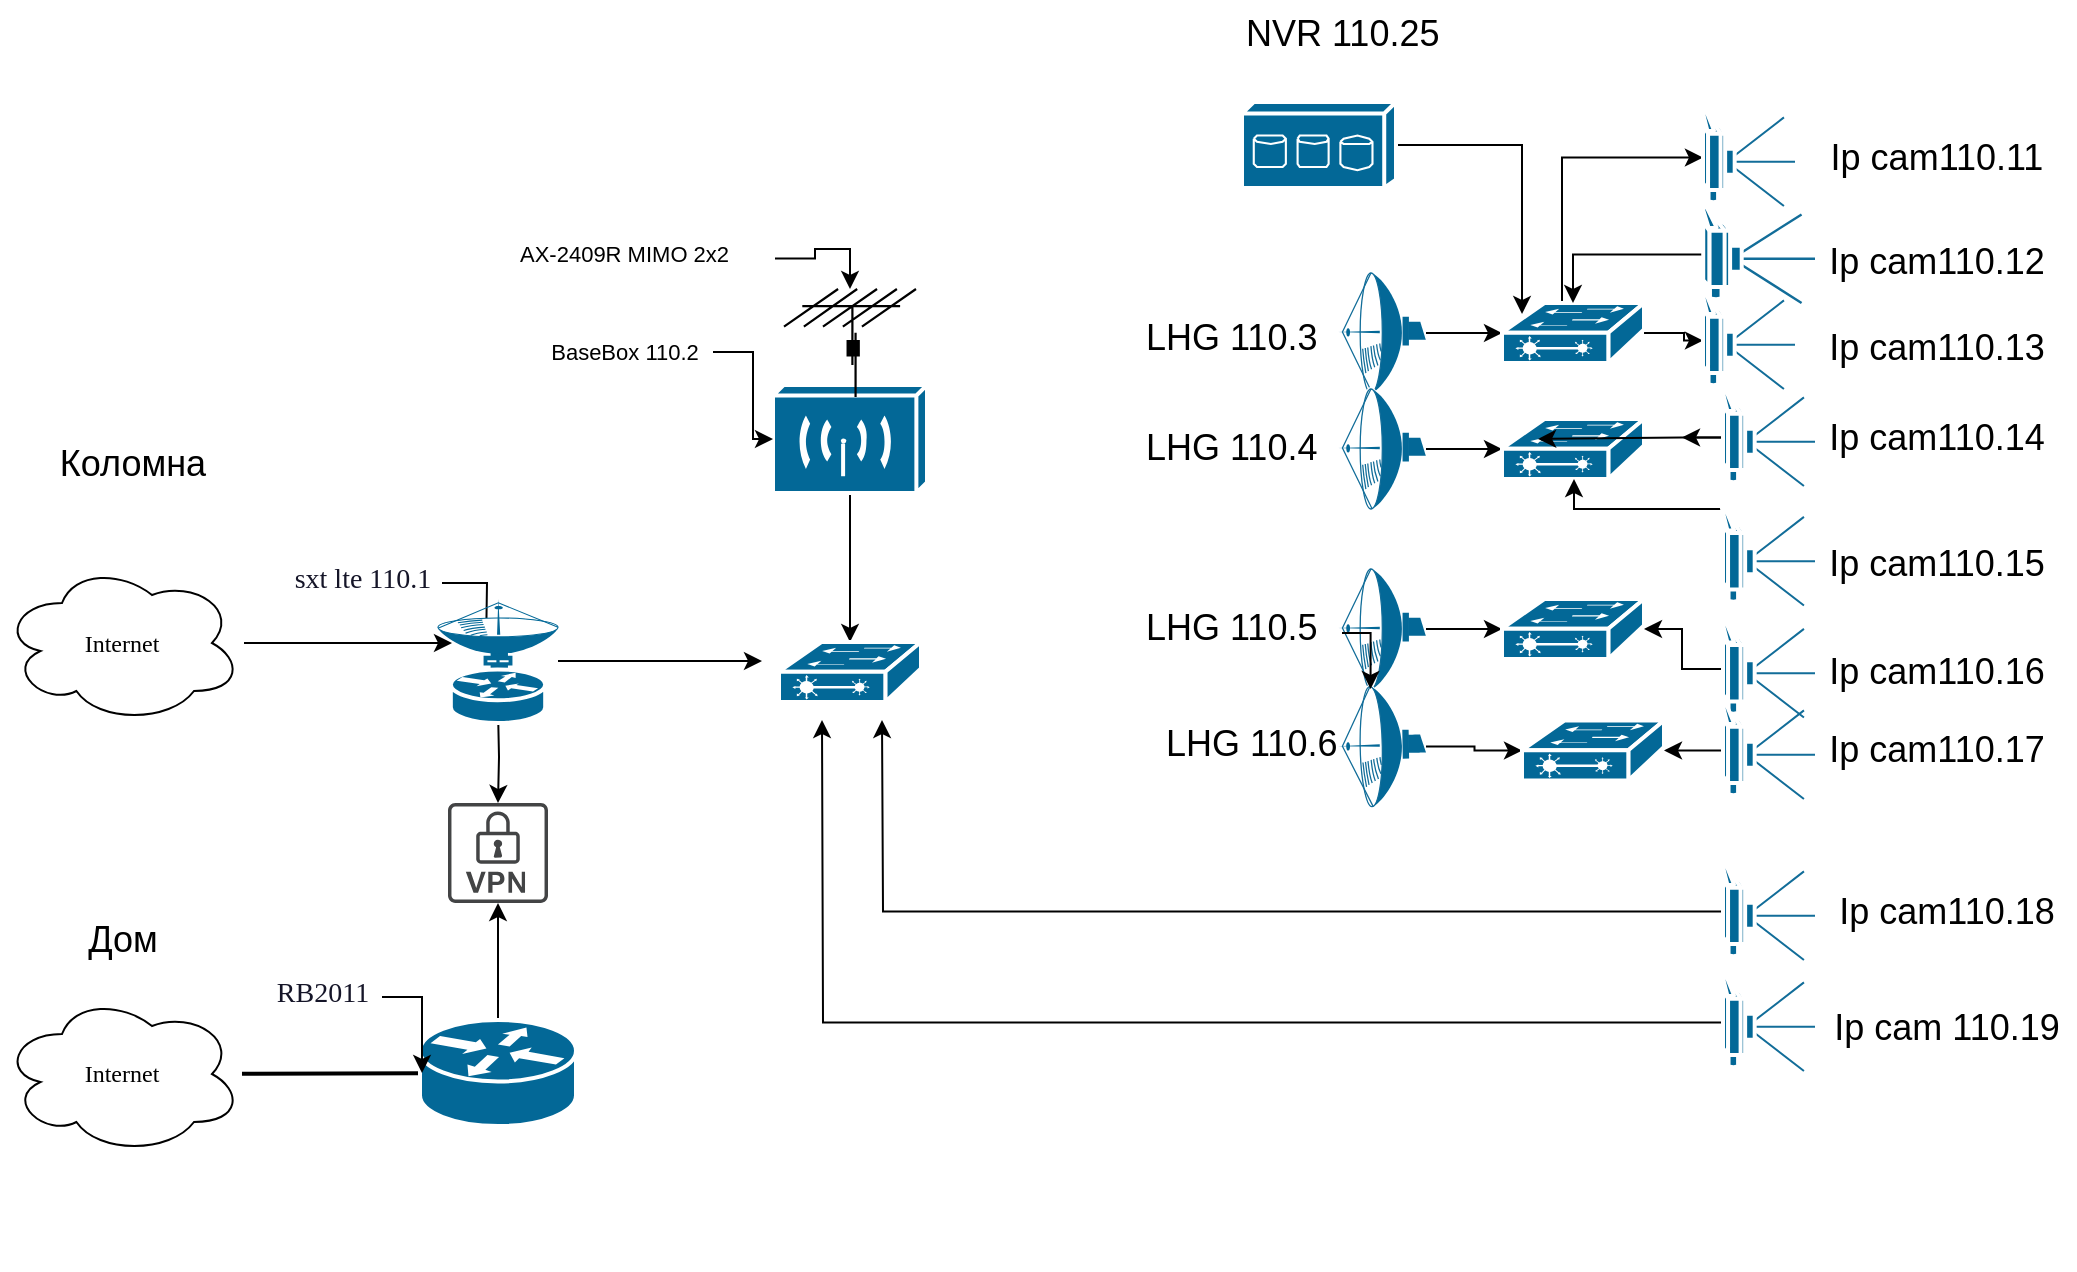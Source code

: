 <mxfile version="16.1.2" type="github">
  <diagram name="Page-1" id="c37626ed-c26b-45fb-9056-f9ebc6bb27b6">
    <mxGraphModel dx="1422" dy="794" grid="1" gridSize="10" guides="1" tooltips="1" connect="1" arrows="1" fold="1" page="1" pageScale="1" pageWidth="1100" pageHeight="850" background="none" math="0" shadow="0">
      <root>
        <mxCell id="0" />
        <mxCell id="1" parent="0" />
        <mxCell id="1c7a67bf8fd3230f-15" value="Internet" style="ellipse;shape=cloud;whiteSpace=wrap;html=1;rounded=0;shadow=0;comic=0;strokeWidth=1;fontFamily=Verdana;fontSize=12;" parent="1" vertex="1">
          <mxGeometry x="10" y="577" width="120" height="80" as="geometry" />
        </mxCell>
        <mxCell id="1c7a67bf8fd3230f-52" style="edgeStyle=none;html=1;labelBackgroundColor=none;startFill=0;endArrow=none;endFill=0;strokeWidth=2;fontFamily=Verdana;fontSize=12;" parent="1" source="1c7a67bf8fd3230f-48" target="1c7a67bf8fd3230f-15" edge="1">
          <mxGeometry relative="1" as="geometry" />
        </mxCell>
        <mxCell id="kIxCgRVE3hWU1zK3YjNe-6" style="edgeStyle=orthogonalEdgeStyle;rounded=0;orthogonalLoop=1;jettySize=auto;html=1;fontSize=14;" edge="1" parent="1" source="1c7a67bf8fd3230f-48" target="kIxCgRVE3hWU1zK3YjNe-4">
          <mxGeometry relative="1" as="geometry" />
        </mxCell>
        <mxCell id="1c7a67bf8fd3230f-48" value="&lt;p&gt;&lt;br&gt;&lt;/p&gt;&lt;p&gt;&lt;br&gt;&lt;/p&gt;" style="shape=mxgraph.cisco.routers.router;html=1;dashed=0;fillColor=#036897;strokeColor=#ffffff;strokeWidth=2;verticalLabelPosition=bottom;verticalAlign=top;rounded=0;shadow=0;comic=0;fontFamily=Verdana;fontSize=12;" parent="1" vertex="1">
          <mxGeometry x="219" y="590" width="78" height="53" as="geometry" />
        </mxCell>
        <mxCell id="kIxCgRVE3hWU1zK3YjNe-3" value="" style="edgeStyle=orthogonalEdgeStyle;rounded=0;orthogonalLoop=1;jettySize=auto;html=1;" edge="1" parent="1" source="kIxCgRVE3hWU1zK3YjNe-2" target="1c7a67bf8fd3230f-48">
          <mxGeometry relative="1" as="geometry" />
        </mxCell>
        <mxCell id="kIxCgRVE3hWU1zK3YjNe-2" value="&lt;h1 class=&quot;Heading Heading_level_1 ProductHeader__title&quot; style=&quot;margin: 0px 0px 10px ; padding: 0px ; border: 0px ; outline: 0px ; font-weight: 400 ; font-family: &amp;#34;ptrootuiwebregular&amp;#34; ; line-height: 40px ; word-break: break-word ; color: rgb(21 , 21 , 40) ; background-color: rgb(255 , 255 , 255)&quot;&gt;&lt;font style=&quot;font-size: 14px&quot;&gt;RB2011&lt;/font&gt;&lt;/h1&gt;" style="text;html=1;align=center;verticalAlign=middle;resizable=0;points=[];autosize=1;strokeColor=none;fillColor=none;" vertex="1" parent="1">
          <mxGeometry x="140" y="548.5" width="60" height="60" as="geometry" />
        </mxCell>
        <mxCell id="kIxCgRVE3hWU1zK3YjNe-4" value="" style="sketch=0;pointerEvents=1;shadow=0;dashed=0;html=1;strokeColor=none;fillColor=#434445;aspect=fixed;labelPosition=center;verticalLabelPosition=bottom;verticalAlign=top;align=center;outlineConnect=0;shape=mxgraph.vvd.vpn;fontSize=14;" vertex="1" parent="1">
          <mxGeometry x="233" y="481.5" width="50" height="50" as="geometry" />
        </mxCell>
        <mxCell id="kIxCgRVE3hWU1zK3YjNe-7" style="edgeStyle=orthogonalEdgeStyle;rounded=0;orthogonalLoop=1;jettySize=auto;html=1;fontSize=14;" edge="1" parent="1" target="kIxCgRVE3hWU1zK3YjNe-4">
          <mxGeometry relative="1" as="geometry">
            <mxPoint x="258" y="434.5" as="sourcePoint" />
          </mxGeometry>
        </mxCell>
        <mxCell id="kIxCgRVE3hWU1zK3YjNe-9" style="edgeStyle=orthogonalEdgeStyle;rounded=0;orthogonalLoop=1;jettySize=auto;html=1;fontSize=14;entryX=0.423;entryY=0.453;entryDx=0;entryDy=0;entryPerimeter=0;" edge="1" parent="1" source="kIxCgRVE3hWU1zK3YjNe-8">
          <mxGeometry relative="1" as="geometry">
            <mxPoint x="251.994" y="405.509" as="targetPoint" />
          </mxGeometry>
        </mxCell>
        <mxCell id="kIxCgRVE3hWU1zK3YjNe-8" value="&lt;h1 class=&quot;Heading Heading_level_1 ProductHeader__title&quot; style=&quot;margin: 0px 0px 10px ; padding: 0px ; border: 0px ; outline: 0px ; font-weight: 400 ; font-family: &amp;#34;ptrootuiwebregular&amp;#34; ; line-height: 40px ; word-break: break-word ; color: rgb(21 , 21 , 40) ; background-color: rgb(255 , 255 , 255)&quot;&gt;&lt;font style=&quot;font-size: 14px&quot;&gt;sxt lte 110.1&lt;/font&gt;&lt;/h1&gt;" style="text;html=1;align=center;verticalAlign=middle;resizable=0;points=[];autosize=1;strokeColor=none;fillColor=none;" vertex="1" parent="1">
          <mxGeometry x="150" y="341.5" width="80" height="60" as="geometry" />
        </mxCell>
        <mxCell id="kIxCgRVE3hWU1zK3YjNe-11" style="edgeStyle=orthogonalEdgeStyle;rounded=0;orthogonalLoop=1;jettySize=auto;html=1;fontSize=14;" edge="1" parent="1">
          <mxGeometry relative="1" as="geometry">
            <mxPoint x="235" y="401.5" as="targetPoint" />
            <mxPoint x="131" y="401.5" as="sourcePoint" />
          </mxGeometry>
        </mxCell>
        <mxCell id="kIxCgRVE3hWU1zK3YjNe-10" value="Internet" style="ellipse;shape=cloud;whiteSpace=wrap;html=1;rounded=0;shadow=0;comic=0;strokeWidth=1;fontFamily=Verdana;fontSize=12;" vertex="1" parent="1">
          <mxGeometry x="10" y="361.5" width="120" height="80" as="geometry" />
        </mxCell>
        <mxCell id="kIxCgRVE3hWU1zK3YjNe-14" style="edgeStyle=orthogonalEdgeStyle;rounded=0;orthogonalLoop=1;jettySize=auto;html=1;fontSize=14;" edge="1" parent="1" source="kIxCgRVE3hWU1zK3YjNe-13" target="kIxCgRVE3hWU1zK3YjNe-21">
          <mxGeometry relative="1" as="geometry">
            <mxPoint x="302.038" y="583.995" as="targetPoint" />
          </mxGeometry>
        </mxCell>
        <mxCell id="kIxCgRVE3hWU1zK3YjNe-13" value="" style="shape=mxgraph.cisco.wireless.wireless_transport;sketch=0;html=1;pointerEvents=1;dashed=0;fillColor=#036897;strokeColor=#ffffff;strokeWidth=2;verticalLabelPosition=bottom;verticalAlign=top;align=center;outlineConnect=0;fontSize=14;" vertex="1" parent="1">
          <mxGeometry x="395.5" y="272.5" width="77" height="54" as="geometry" />
        </mxCell>
        <mxCell id="kIxCgRVE3hWU1zK3YjNe-15" value="" style="shape=mxgraph.cisco.wireless.antenna;sketch=0;html=1;pointerEvents=1;dashed=0;fillColor=#036897;strokeColor=#ffffff;strokeWidth=2;verticalLabelPosition=bottom;verticalAlign=top;align=center;outlineConnect=0;fontSize=14;" vertex="1" parent="1">
          <mxGeometry x="401" y="224.5" width="66" height="54" as="geometry" />
        </mxCell>
        <mxCell id="kIxCgRVE3hWU1zK3YjNe-16" value="&lt;h1 class=&quot;Heading Heading_level_1 ProductHeader__title&quot; style=&quot;margin: 0px 0px 10px ; padding: 0px ; border: 0px ; outline: 0px ; font-weight: 400 ; line-height: 40px ; word-break: break-word ; background-color: rgb(255 , 255 , 255)&quot;&gt;&lt;sub&gt;&lt;font style=&quot;font-size: 11px&quot;&gt;BaseBox 110.2&lt;/font&gt;&lt;/sub&gt;&lt;br&gt;&lt;/h1&gt;" style="text;html=1;align=center;verticalAlign=middle;resizable=0;points=[];autosize=1;strokeColor=none;fillColor=none;" vertex="1" parent="1">
          <mxGeometry x="275.5" y="221" width="90" height="70" as="geometry" />
        </mxCell>
        <mxCell id="kIxCgRVE3hWU1zK3YjNe-17" style="edgeStyle=orthogonalEdgeStyle;rounded=0;orthogonalLoop=1;jettySize=auto;html=1;fontFamily=Helvetica;fontSize=11;fontColor=#000000;" edge="1" parent="1" source="kIxCgRVE3hWU1zK3YjNe-16" target="kIxCgRVE3hWU1zK3YjNe-13">
          <mxGeometry relative="1" as="geometry" />
        </mxCell>
        <mxCell id="kIxCgRVE3hWU1zK3YjNe-20" style="edgeStyle=orthogonalEdgeStyle;rounded=0;orthogonalLoop=1;jettySize=auto;html=1;fontFamily=Helvetica;fontSize=11;fontColor=#000000;" edge="1" parent="1" source="kIxCgRVE3hWU1zK3YjNe-19" target="kIxCgRVE3hWU1zK3YjNe-15">
          <mxGeometry relative="1" as="geometry">
            <mxPoint x="851.5" y="112.5" as="sourcePoint" />
          </mxGeometry>
        </mxCell>
        <mxCell id="kIxCgRVE3hWU1zK3YjNe-19" value="AX-2409R MIMO 2x2" style="text;whiteSpace=wrap;html=1;fontSize=11;fontFamily=Helvetica;fontColor=#000000;" vertex="1" parent="1">
          <mxGeometry x="266.5" y="194.25" width="130" height="30" as="geometry" />
        </mxCell>
        <mxCell id="kIxCgRVE3hWU1zK3YjNe-21" value="" style="shape=mxgraph.cisco.switches.layer_2_remote_switch;sketch=0;html=1;pointerEvents=1;dashed=0;fillColor=#036897;strokeColor=#ffffff;strokeWidth=2;verticalLabelPosition=bottom;verticalAlign=top;align=center;outlineConnect=0;fontFamily=Helvetica;fontSize=11;fontColor=#000000;" vertex="1" parent="1">
          <mxGeometry x="398.5" y="401" width="71" height="30" as="geometry" />
        </mxCell>
        <mxCell id="kIxCgRVE3hWU1zK3YjNe-84" style="edgeStyle=orthogonalEdgeStyle;rounded=0;orthogonalLoop=1;jettySize=auto;html=1;fontFamily=Helvetica;fontSize=18;fontColor=#000000;" edge="1" parent="1" source="kIxCgRVE3hWU1zK3YjNe-23">
          <mxGeometry relative="1" as="geometry">
            <mxPoint x="390" y="410.5" as="targetPoint" />
          </mxGeometry>
        </mxCell>
        <mxCell id="kIxCgRVE3hWU1zK3YjNe-23" value="" style="shape=mxgraph.cisco.wireless.ground_terminal;sketch=0;html=1;pointerEvents=1;dashed=0;fillColor=#036897;strokeColor=#ffffff;strokeWidth=2;verticalLabelPosition=bottom;verticalAlign=top;align=center;outlineConnect=0;fontFamily=Helvetica;fontSize=11;fontColor=#000000;" vertex="1" parent="1">
          <mxGeometry x="228" y="379.5" width="60" height="62" as="geometry" />
        </mxCell>
        <mxCell id="kIxCgRVE3hWU1zK3YjNe-83" style="edgeStyle=orthogonalEdgeStyle;rounded=0;orthogonalLoop=1;jettySize=auto;html=1;fontFamily=Helvetica;fontSize=18;fontColor=#000000;" edge="1" parent="1" source="kIxCgRVE3hWU1zK3YjNe-25">
          <mxGeometry relative="1" as="geometry">
            <mxPoint x="420" y="440" as="targetPoint" />
          </mxGeometry>
        </mxCell>
        <mxCell id="kIxCgRVE3hWU1zK3YjNe-25" value="" style="shape=mxgraph.cisco.computers_and_peripherals.video_camera;sketch=0;html=1;pointerEvents=1;dashed=0;fillColor=#036897;strokeColor=#ffffff;strokeWidth=2;verticalLabelPosition=bottom;verticalAlign=top;align=center;outlineConnect=0;fontFamily=Helvetica;fontSize=11;fontColor=#000000;direction=north;" vertex="1" parent="1">
          <mxGeometry x="870" y="567" width="46.5" height="48.5" as="geometry" />
        </mxCell>
        <mxCell id="kIxCgRVE3hWU1zK3YjNe-27" value="&lt;font style=&quot;font-size: 18px&quot;&gt;Дом&lt;/font&gt;" style="text;html=1;align=center;verticalAlign=middle;resizable=0;points=[];autosize=1;strokeColor=none;fillColor=none;fontSize=11;fontFamily=Helvetica;fontColor=#000000;" vertex="1" parent="1">
          <mxGeometry x="45" y="540" width="50" height="20" as="geometry" />
        </mxCell>
        <mxCell id="kIxCgRVE3hWU1zK3YjNe-28" value="Коломна" style="text;html=1;align=center;verticalAlign=middle;resizable=0;points=[];autosize=1;strokeColor=none;fillColor=none;fontSize=18;fontFamily=Helvetica;fontColor=#000000;" vertex="1" parent="1">
          <mxGeometry x="30" y="296.5" width="90" height="30" as="geometry" />
        </mxCell>
        <mxCell id="kIxCgRVE3hWU1zK3YjNe-29" value="Ip cam 110.19" style="text;html=1;align=center;verticalAlign=middle;resizable=0;points=[];autosize=1;strokeColor=none;fillColor=none;fontSize=18;fontFamily=Helvetica;fontColor=#000000;" vertex="1" parent="1">
          <mxGeometry x="916.5" y="578.5" width="130" height="30" as="geometry" />
        </mxCell>
        <mxCell id="kIxCgRVE3hWU1zK3YjNe-41" style="edgeStyle=orthogonalEdgeStyle;rounded=0;orthogonalLoop=1;jettySize=auto;html=1;fontFamily=Helvetica;fontSize=18;fontColor=#000000;" edge="1" parent="1" source="kIxCgRVE3hWU1zK3YjNe-31" target="kIxCgRVE3hWU1zK3YjNe-36">
          <mxGeometry relative="1" as="geometry" />
        </mxCell>
        <mxCell id="kIxCgRVE3hWU1zK3YjNe-31" value="" style="shape=mxgraph.cisco.wireless.satellite_dish;sketch=0;html=1;pointerEvents=1;dashed=0;fillColor=#036897;strokeColor=#ffffff;strokeWidth=2;verticalLabelPosition=bottom;verticalAlign=top;align=center;outlineConnect=0;fontFamily=Helvetica;fontSize=18;fontColor=#000000;rotation=-90;" vertex="1" parent="1">
          <mxGeometry x="670" y="224.5" width="60" height="44" as="geometry" />
        </mxCell>
        <mxCell id="kIxCgRVE3hWU1zK3YjNe-42" style="edgeStyle=orthogonalEdgeStyle;rounded=0;orthogonalLoop=1;jettySize=auto;html=1;fontFamily=Helvetica;fontSize=18;fontColor=#000000;" edge="1" parent="1" source="kIxCgRVE3hWU1zK3YjNe-32" target="kIxCgRVE3hWU1zK3YjNe-37">
          <mxGeometry relative="1" as="geometry" />
        </mxCell>
        <mxCell id="kIxCgRVE3hWU1zK3YjNe-32" value="" style="shape=mxgraph.cisco.wireless.satellite_dish;sketch=0;html=1;pointerEvents=1;dashed=0;fillColor=#036897;strokeColor=#ffffff;strokeWidth=2;verticalLabelPosition=bottom;verticalAlign=top;align=center;outlineConnect=0;fontFamily=Helvetica;fontSize=18;fontColor=#000000;rotation=-90;" vertex="1" parent="1">
          <mxGeometry x="670" y="282.5" width="60" height="44" as="geometry" />
        </mxCell>
        <mxCell id="kIxCgRVE3hWU1zK3YjNe-43" style="edgeStyle=orthogonalEdgeStyle;rounded=0;orthogonalLoop=1;jettySize=auto;html=1;fontFamily=Helvetica;fontSize=18;fontColor=#000000;" edge="1" parent="1" source="kIxCgRVE3hWU1zK3YjNe-33" target="kIxCgRVE3hWU1zK3YjNe-38">
          <mxGeometry relative="1" as="geometry" />
        </mxCell>
        <mxCell id="kIxCgRVE3hWU1zK3YjNe-33" value="" style="shape=mxgraph.cisco.wireless.satellite_dish;sketch=0;html=1;pointerEvents=1;dashed=0;fillColor=#036897;strokeColor=#ffffff;strokeWidth=2;verticalLabelPosition=bottom;verticalAlign=top;align=center;outlineConnect=0;fontFamily=Helvetica;fontSize=18;fontColor=#000000;rotation=-90;" vertex="1" parent="1">
          <mxGeometry x="670" y="372.5" width="60" height="44" as="geometry" />
        </mxCell>
        <mxCell id="kIxCgRVE3hWU1zK3YjNe-44" style="edgeStyle=orthogonalEdgeStyle;rounded=0;orthogonalLoop=1;jettySize=auto;html=1;fontFamily=Helvetica;fontSize=18;fontColor=#000000;" edge="1" parent="1" source="kIxCgRVE3hWU1zK3YjNe-34" target="kIxCgRVE3hWU1zK3YjNe-39">
          <mxGeometry relative="1" as="geometry" />
        </mxCell>
        <mxCell id="kIxCgRVE3hWU1zK3YjNe-34" value="" style="shape=mxgraph.cisco.wireless.satellite_dish;sketch=0;html=1;pointerEvents=1;dashed=0;fillColor=#036897;strokeColor=#ffffff;strokeWidth=2;verticalLabelPosition=bottom;verticalAlign=top;align=center;outlineConnect=0;fontFamily=Helvetica;fontSize=18;fontColor=#000000;rotation=-91;" vertex="1" parent="1">
          <mxGeometry x="670" y="431.25" width="60" height="44" as="geometry" />
        </mxCell>
        <mxCell id="kIxCgRVE3hWU1zK3YjNe-73" style="edgeStyle=orthogonalEdgeStyle;rounded=0;orthogonalLoop=1;jettySize=auto;html=1;entryX=0.5;entryY=0.01;entryDx=0;entryDy=0;entryPerimeter=0;fontFamily=Helvetica;fontSize=18;fontColor=#000000;" edge="1" parent="1" source="kIxCgRVE3hWU1zK3YjNe-36" target="kIxCgRVE3hWU1zK3YjNe-56">
          <mxGeometry relative="1" as="geometry" />
        </mxCell>
        <mxCell id="kIxCgRVE3hWU1zK3YjNe-74" style="edgeStyle=orthogonalEdgeStyle;rounded=0;orthogonalLoop=1;jettySize=auto;html=1;fontFamily=Helvetica;fontSize=18;fontColor=#000000;entryX=0.5;entryY=0.01;entryDx=0;entryDy=0;entryPerimeter=0;" edge="1" parent="1" source="kIxCgRVE3hWU1zK3YjNe-36" target="kIxCgRVE3hWU1zK3YjNe-54">
          <mxGeometry relative="1" as="geometry">
            <mxPoint x="800" y="154.5" as="targetPoint" />
            <Array as="points">
              <mxPoint x="790" y="158.5" />
            </Array>
          </mxGeometry>
        </mxCell>
        <mxCell id="kIxCgRVE3hWU1zK3YjNe-36" value="" style="shape=mxgraph.cisco.switches.layer_2_remote_switch;sketch=0;html=1;pointerEvents=1;dashed=0;fillColor=#036897;strokeColor=#ffffff;strokeWidth=2;verticalLabelPosition=bottom;verticalAlign=top;align=center;outlineConnect=0;fontFamily=Helvetica;fontSize=11;fontColor=#000000;" vertex="1" parent="1">
          <mxGeometry x="760" y="231.5" width="71" height="30" as="geometry" />
        </mxCell>
        <mxCell id="kIxCgRVE3hWU1zK3YjNe-37" value="" style="shape=mxgraph.cisco.switches.layer_2_remote_switch;sketch=0;html=1;pointerEvents=1;dashed=0;fillColor=#036897;strokeColor=#ffffff;strokeWidth=2;verticalLabelPosition=bottom;verticalAlign=top;align=center;outlineConnect=0;fontFamily=Helvetica;fontSize=11;fontColor=#000000;" vertex="1" parent="1">
          <mxGeometry x="760" y="289.5" width="71" height="30" as="geometry" />
        </mxCell>
        <mxCell id="kIxCgRVE3hWU1zK3YjNe-38" value="" style="shape=mxgraph.cisco.switches.layer_2_remote_switch;sketch=0;html=1;pointerEvents=1;dashed=0;fillColor=#036897;strokeColor=#ffffff;strokeWidth=2;verticalLabelPosition=bottom;verticalAlign=top;align=center;outlineConnect=0;fontFamily=Helvetica;fontSize=11;fontColor=#000000;" vertex="1" parent="1">
          <mxGeometry x="760" y="379.5" width="71" height="30" as="geometry" />
        </mxCell>
        <mxCell id="kIxCgRVE3hWU1zK3YjNe-39" value="" style="shape=mxgraph.cisco.switches.layer_2_remote_switch;sketch=0;html=1;pointerEvents=1;dashed=0;fillColor=#036897;strokeColor=#ffffff;strokeWidth=2;verticalLabelPosition=bottom;verticalAlign=top;align=center;outlineConnect=0;fontFamily=Helvetica;fontSize=11;fontColor=#000000;" vertex="1" parent="1">
          <mxGeometry x="770" y="440.25" width="71" height="30" as="geometry" />
        </mxCell>
        <mxCell id="kIxCgRVE3hWU1zK3YjNe-46" value="LHG 110.3" style="text;whiteSpace=wrap;html=1;fontSize=18;fontFamily=Helvetica;fontColor=#000000;" vertex="1" parent="1">
          <mxGeometry x="580" y="231.5" width="110" height="40" as="geometry" />
        </mxCell>
        <mxCell id="kIxCgRVE3hWU1zK3YjNe-49" value="LHG 110.4" style="text;whiteSpace=wrap;html=1;fontSize=18;fontFamily=Helvetica;fontColor=#000000;" vertex="1" parent="1">
          <mxGeometry x="580" y="286.5" width="100" height="40" as="geometry" />
        </mxCell>
        <mxCell id="kIxCgRVE3hWU1zK3YjNe-79" style="edgeStyle=orthogonalEdgeStyle;rounded=0;orthogonalLoop=1;jettySize=auto;html=1;exitX=1;exitY=0.5;exitDx=0;exitDy=0;entryX=0;entryY=0.37;entryDx=0;entryDy=0;entryPerimeter=0;fontFamily=Helvetica;fontSize=18;fontColor=#000000;" edge="1" parent="1" source="kIxCgRVE3hWU1zK3YjNe-51" target="kIxCgRVE3hWU1zK3YjNe-33">
          <mxGeometry relative="1" as="geometry" />
        </mxCell>
        <mxCell id="kIxCgRVE3hWU1zK3YjNe-51" value="LHG 110.5" style="text;whiteSpace=wrap;html=1;fontSize=18;fontFamily=Helvetica;fontColor=#000000;" vertex="1" parent="1">
          <mxGeometry x="580" y="376.5" width="100" height="40" as="geometry" />
        </mxCell>
        <mxCell id="kIxCgRVE3hWU1zK3YjNe-52" value="LHG 110.6" style="text;whiteSpace=wrap;html=1;fontSize=18;fontFamily=Helvetica;fontColor=#000000;" vertex="1" parent="1">
          <mxGeometry x="590" y="435.25" width="100" height="40" as="geometry" />
        </mxCell>
        <mxCell id="kIxCgRVE3hWU1zK3YjNe-54" value="" style="shape=mxgraph.cisco.computers_and_peripherals.video_camera;sketch=0;html=1;pointerEvents=1;dashed=0;fillColor=#036897;strokeColor=#ffffff;strokeWidth=2;verticalLabelPosition=bottom;verticalAlign=top;align=center;outlineConnect=0;fontFamily=Helvetica;fontSize=11;fontColor=#000000;direction=north;" vertex="1" parent="1">
          <mxGeometry x="860" y="134.5" width="46.5" height="48.5" as="geometry" />
        </mxCell>
        <mxCell id="kIxCgRVE3hWU1zK3YjNe-75" style="edgeStyle=orthogonalEdgeStyle;rounded=0;orthogonalLoop=1;jettySize=auto;html=1;entryX=0.5;entryY=0;entryDx=0;entryDy=0;entryPerimeter=0;fontFamily=Helvetica;fontSize=18;fontColor=#000000;" edge="1" parent="1" source="kIxCgRVE3hWU1zK3YjNe-55" target="kIxCgRVE3hWU1zK3YjNe-36">
          <mxGeometry relative="1" as="geometry" />
        </mxCell>
        <mxCell id="kIxCgRVE3hWU1zK3YjNe-55" value="" style="shape=mxgraph.cisco.computers_and_peripherals.video_camera;sketch=0;html=1;pointerEvents=1;dashed=0;fillColor=#036897;strokeColor=#ffffff;strokeWidth=2;verticalLabelPosition=bottom;verticalAlign=top;align=center;outlineConnect=0;fontFamily=Helvetica;fontSize=11;fontColor=#000000;direction=north;" vertex="1" parent="1">
          <mxGeometry x="860" y="183" width="56.5" height="48.5" as="geometry" />
        </mxCell>
        <mxCell id="kIxCgRVE3hWU1zK3YjNe-56" value="" style="shape=mxgraph.cisco.computers_and_peripherals.video_camera;sketch=0;html=1;pointerEvents=1;dashed=0;fillColor=#036897;strokeColor=#ffffff;strokeWidth=2;verticalLabelPosition=bottom;verticalAlign=top;align=center;outlineConnect=0;fontFamily=Helvetica;fontSize=11;fontColor=#000000;direction=north;" vertex="1" parent="1">
          <mxGeometry x="860" y="226" width="46.5" height="48.5" as="geometry" />
        </mxCell>
        <mxCell id="kIxCgRVE3hWU1zK3YjNe-76" value="" style="edgeStyle=orthogonalEdgeStyle;rounded=0;orthogonalLoop=1;jettySize=auto;html=1;fontFamily=Helvetica;fontSize=18;fontColor=#000000;" edge="1" parent="1" source="kIxCgRVE3hWU1zK3YjNe-57">
          <mxGeometry relative="1" as="geometry">
            <mxPoint x="850" y="298.5" as="targetPoint" />
          </mxGeometry>
        </mxCell>
        <mxCell id="kIxCgRVE3hWU1zK3YjNe-78" style="edgeStyle=orthogonalEdgeStyle;rounded=0;orthogonalLoop=1;jettySize=auto;html=1;entryX=0.254;entryY=0.333;entryDx=0;entryDy=0;entryPerimeter=0;fontFamily=Helvetica;fontSize=18;fontColor=#000000;" edge="1" parent="1" source="kIxCgRVE3hWU1zK3YjNe-57" target="kIxCgRVE3hWU1zK3YjNe-37">
          <mxGeometry relative="1" as="geometry" />
        </mxCell>
        <mxCell id="kIxCgRVE3hWU1zK3YjNe-57" value="" style="shape=mxgraph.cisco.computers_and_peripherals.video_camera;sketch=0;html=1;pointerEvents=1;dashed=0;fillColor=#036897;strokeColor=#ffffff;strokeWidth=2;verticalLabelPosition=bottom;verticalAlign=top;align=center;outlineConnect=0;fontFamily=Helvetica;fontSize=11;fontColor=#000000;direction=north;" vertex="1" parent="1">
          <mxGeometry x="870" y="274.5" width="46.5" height="48.5" as="geometry" />
        </mxCell>
        <mxCell id="kIxCgRVE3hWU1zK3YjNe-77" style="edgeStyle=orthogonalEdgeStyle;rounded=0;orthogonalLoop=1;jettySize=auto;html=1;fontFamily=Helvetica;fontSize=18;fontColor=#000000;" edge="1" parent="1" source="kIxCgRVE3hWU1zK3YjNe-58" target="kIxCgRVE3hWU1zK3YjNe-37">
          <mxGeometry relative="1" as="geometry">
            <Array as="points">
              <mxPoint x="796" y="334.5" />
            </Array>
          </mxGeometry>
        </mxCell>
        <mxCell id="kIxCgRVE3hWU1zK3YjNe-58" value="" style="shape=mxgraph.cisco.computers_and_peripherals.video_camera;sketch=0;html=1;pointerEvents=1;dashed=0;fillColor=#036897;strokeColor=#ffffff;strokeWidth=2;verticalLabelPosition=bottom;verticalAlign=top;align=center;outlineConnect=0;fontFamily=Helvetica;fontSize=11;fontColor=#000000;direction=north;" vertex="1" parent="1">
          <mxGeometry x="870" y="334.25" width="46.5" height="48.5" as="geometry" />
        </mxCell>
        <mxCell id="kIxCgRVE3hWU1zK3YjNe-80" style="edgeStyle=orthogonalEdgeStyle;rounded=0;orthogonalLoop=1;jettySize=auto;html=1;fontFamily=Helvetica;fontSize=18;fontColor=#000000;" edge="1" parent="1" source="kIxCgRVE3hWU1zK3YjNe-59" target="kIxCgRVE3hWU1zK3YjNe-38">
          <mxGeometry relative="1" as="geometry" />
        </mxCell>
        <mxCell id="kIxCgRVE3hWU1zK3YjNe-59" value="" style="shape=mxgraph.cisco.computers_and_peripherals.video_camera;sketch=0;html=1;pointerEvents=1;dashed=0;fillColor=#036897;strokeColor=#ffffff;strokeWidth=2;verticalLabelPosition=bottom;verticalAlign=top;align=center;outlineConnect=0;fontFamily=Helvetica;fontSize=11;fontColor=#000000;direction=north;" vertex="1" parent="1">
          <mxGeometry x="870" y="390.25" width="46.5" height="48.5" as="geometry" />
        </mxCell>
        <mxCell id="kIxCgRVE3hWU1zK3YjNe-82" style="edgeStyle=orthogonalEdgeStyle;rounded=0;orthogonalLoop=1;jettySize=auto;html=1;fontFamily=Helvetica;fontSize=18;fontColor=#000000;" edge="1" parent="1" source="kIxCgRVE3hWU1zK3YjNe-60">
          <mxGeometry relative="1" as="geometry">
            <mxPoint x="450" y="440" as="targetPoint" />
          </mxGeometry>
        </mxCell>
        <mxCell id="kIxCgRVE3hWU1zK3YjNe-60" value="" style="shape=mxgraph.cisco.computers_and_peripherals.video_camera;sketch=0;html=1;pointerEvents=1;dashed=0;fillColor=#036897;strokeColor=#ffffff;strokeWidth=2;verticalLabelPosition=bottom;verticalAlign=top;align=center;outlineConnect=0;fontFamily=Helvetica;fontSize=11;fontColor=#000000;direction=north;" vertex="1" parent="1">
          <mxGeometry x="870" y="511.5" width="46.5" height="48.5" as="geometry" />
        </mxCell>
        <mxCell id="kIxCgRVE3hWU1zK3YjNe-81" style="edgeStyle=orthogonalEdgeStyle;rounded=0;orthogonalLoop=1;jettySize=auto;html=1;entryX=1;entryY=0.5;entryDx=0;entryDy=0;entryPerimeter=0;fontFamily=Helvetica;fontSize=18;fontColor=#000000;" edge="1" parent="1" source="kIxCgRVE3hWU1zK3YjNe-61" target="kIxCgRVE3hWU1zK3YjNe-39">
          <mxGeometry relative="1" as="geometry" />
        </mxCell>
        <mxCell id="kIxCgRVE3hWU1zK3YjNe-61" value="" style="shape=mxgraph.cisco.computers_and_peripherals.video_camera;sketch=0;html=1;pointerEvents=1;dashed=0;fillColor=#036897;strokeColor=#ffffff;strokeWidth=2;verticalLabelPosition=bottom;verticalAlign=top;align=center;outlineConnect=0;fontFamily=Helvetica;fontSize=11;fontColor=#000000;direction=north;" vertex="1" parent="1">
          <mxGeometry x="870" y="431" width="46.5" height="48.5" as="geometry" />
        </mxCell>
        <mxCell id="kIxCgRVE3hWU1zK3YjNe-63" value="Ip cam110.18" style="text;html=1;align=center;verticalAlign=middle;resizable=0;points=[];autosize=1;strokeColor=none;fillColor=none;fontSize=18;fontFamily=Helvetica;fontColor=#000000;" vertex="1" parent="1">
          <mxGeometry x="921.5" y="520.75" width="120" height="30" as="geometry" />
        </mxCell>
        <mxCell id="kIxCgRVE3hWU1zK3YjNe-64" value="Ip cam110.11" style="text;html=1;align=center;verticalAlign=middle;resizable=0;points=[];autosize=1;strokeColor=none;fillColor=none;fontSize=18;fontFamily=Helvetica;fontColor=#000000;" vertex="1" parent="1">
          <mxGeometry x="916.5" y="143.75" width="120" height="30" as="geometry" />
        </mxCell>
        <mxCell id="kIxCgRVE3hWU1zK3YjNe-65" value="Ip cam110.12" style="text;html=1;align=center;verticalAlign=middle;resizable=0;points=[];autosize=1;strokeColor=none;fillColor=none;fontSize=18;fontFamily=Helvetica;fontColor=#000000;" vertex="1" parent="1">
          <mxGeometry x="916.5" y="196" width="120" height="30" as="geometry" />
        </mxCell>
        <mxCell id="kIxCgRVE3hWU1zK3YjNe-66" value="Ip cam110.13" style="text;html=1;align=center;verticalAlign=middle;resizable=0;points=[];autosize=1;strokeColor=none;fillColor=none;fontSize=18;fontFamily=Helvetica;fontColor=#000000;" vertex="1" parent="1">
          <mxGeometry x="916.5" y="238.5" width="120" height="30" as="geometry" />
        </mxCell>
        <mxCell id="kIxCgRVE3hWU1zK3YjNe-67" value="Ip cam110.14" style="text;html=1;align=center;verticalAlign=middle;resizable=0;points=[];autosize=1;strokeColor=none;fillColor=none;fontSize=18;fontFamily=Helvetica;fontColor=#000000;" vertex="1" parent="1">
          <mxGeometry x="916.5" y="283.75" width="120" height="30" as="geometry" />
        </mxCell>
        <mxCell id="kIxCgRVE3hWU1zK3YjNe-68" value="Ip cam110.15" style="text;html=1;align=center;verticalAlign=middle;resizable=0;points=[];autosize=1;strokeColor=none;fillColor=none;fontSize=18;fontFamily=Helvetica;fontColor=#000000;" vertex="1" parent="1">
          <mxGeometry x="916.5" y="346.5" width="120" height="30" as="geometry" />
        </mxCell>
        <mxCell id="kIxCgRVE3hWU1zK3YjNe-71" value="Ip cam110.16" style="text;html=1;align=center;verticalAlign=middle;resizable=0;points=[];autosize=1;strokeColor=none;fillColor=none;fontSize=18;fontFamily=Helvetica;fontColor=#000000;" vertex="1" parent="1">
          <mxGeometry x="916.5" y="401.25" width="120" height="30" as="geometry" />
        </mxCell>
        <mxCell id="kIxCgRVE3hWU1zK3YjNe-72" value="Ip cam110.17" style="text;html=1;align=center;verticalAlign=middle;resizable=0;points=[];autosize=1;strokeColor=none;fillColor=none;fontSize=18;fontFamily=Helvetica;fontColor=#000000;" vertex="1" parent="1">
          <mxGeometry x="916.5" y="440.25" width="120" height="30" as="geometry" />
        </mxCell>
        <mxCell id="kIxCgRVE3hWU1zK3YjNe-86" style="edgeStyle=orthogonalEdgeStyle;rounded=0;orthogonalLoop=1;jettySize=auto;html=1;entryX=0.141;entryY=0.183;entryDx=0;entryDy=0;entryPerimeter=0;fontFamily=Helvetica;fontSize=18;fontColor=#000000;" edge="1" parent="1" source="kIxCgRVE3hWU1zK3YjNe-85" target="kIxCgRVE3hWU1zK3YjNe-36">
          <mxGeometry relative="1" as="geometry" />
        </mxCell>
        <mxCell id="kIxCgRVE3hWU1zK3YjNe-85" value="" style="shape=mxgraph.cisco.storage.fc_storage;sketch=0;html=1;pointerEvents=1;dashed=0;fillColor=#036897;strokeColor=#ffffff;strokeWidth=2;verticalLabelPosition=bottom;verticalAlign=top;align=center;outlineConnect=0;fontFamily=Helvetica;fontSize=18;fontColor=#000000;" vertex="1" parent="1">
          <mxGeometry x="630" y="131" width="77" height="43" as="geometry" />
        </mxCell>
        <mxCell id="kIxCgRVE3hWU1zK3YjNe-87" value="NVR 110.25" style="text;whiteSpace=wrap;html=1;fontSize=18;fontFamily=Helvetica;fontColor=#000000;" vertex="1" parent="1">
          <mxGeometry x="630" y="80" width="110" height="40" as="geometry" />
        </mxCell>
      </root>
    </mxGraphModel>
  </diagram>
</mxfile>
